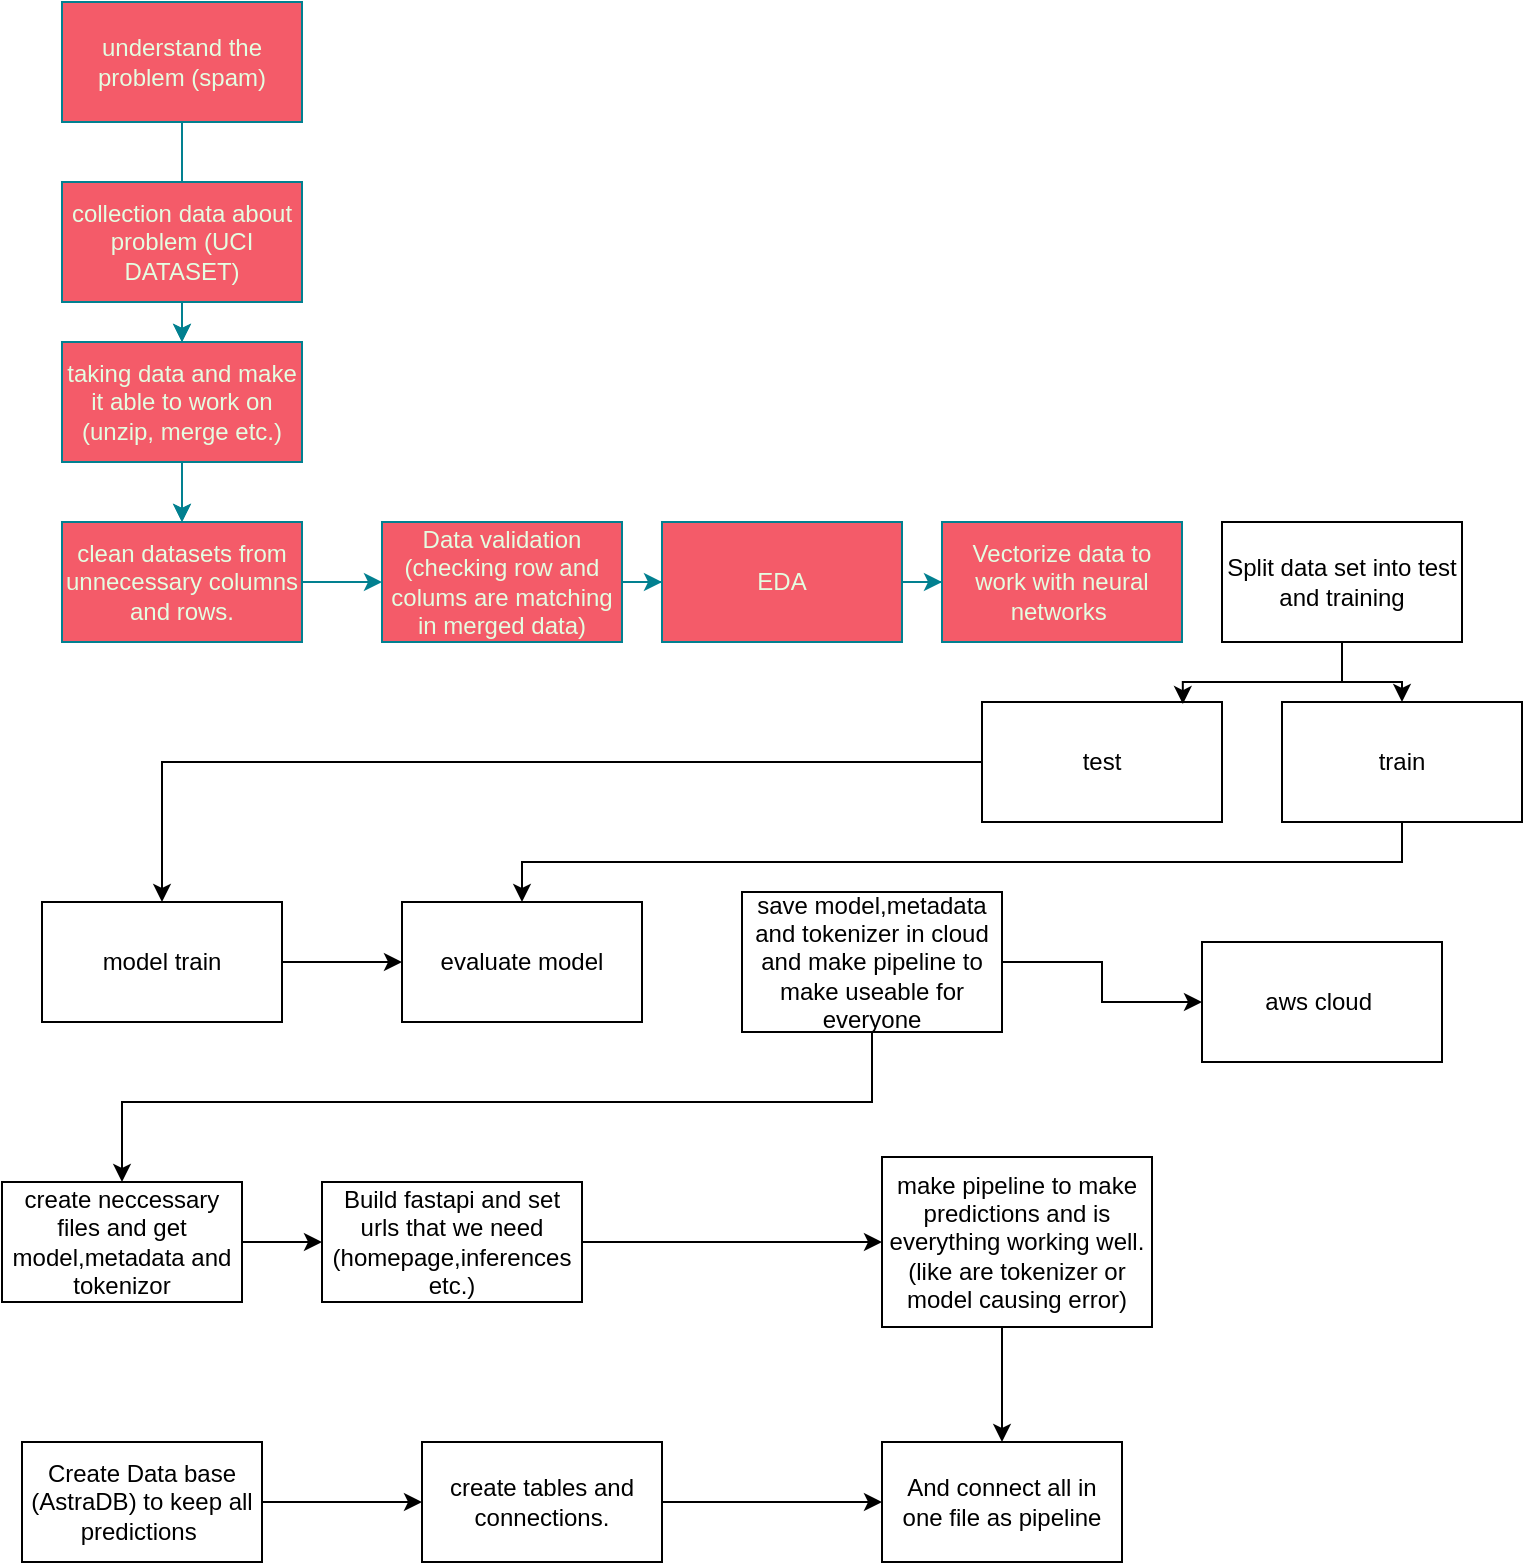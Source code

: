 <mxfile version="24.7.12" pages="2">
  <diagram id="R2lEEEUBdFMjLlhIrx00" name="Page-1">
    <mxGraphModel dx="2150" dy="942" grid="1" gridSize="10" guides="1" tooltips="1" connect="1" arrows="1" fold="1" page="1" pageScale="1" pageWidth="850" pageHeight="1100" math="0" shadow="0" extFonts="Permanent Marker^https://fonts.googleapis.com/css?family=Permanent+Marker">
      <root>
        <mxCell id="0" />
        <mxCell id="1" parent="0" />
        <mxCell id="_YRfoyg79Vk_gOYzoRa0-12" value="" style="edgeStyle=orthogonalEdgeStyle;rounded=0;orthogonalLoop=1;jettySize=auto;html=1;labelBackgroundColor=none;strokeColor=#028090;fontColor=default;" parent="1" source="_YRfoyg79Vk_gOYzoRa0-1" target="_YRfoyg79Vk_gOYzoRa0-6" edge="1">
          <mxGeometry relative="1" as="geometry" />
        </mxCell>
        <mxCell id="_YRfoyg79Vk_gOYzoRa0-1" value="understand the problem (spam&lt;span style=&quot;background-color: initial;&quot;&gt;)&lt;/span&gt;" style="rounded=0;whiteSpace=wrap;html=1;fillColor=#F45B69;labelBackgroundColor=none;strokeColor=#028090;fontColor=#E4FDE1;" parent="1" vertex="1">
          <mxGeometry x="80" y="30" width="120" height="60" as="geometry" />
        </mxCell>
        <mxCell id="_YRfoyg79Vk_gOYzoRa0-10" value="" style="edgeStyle=orthogonalEdgeStyle;rounded=0;orthogonalLoop=1;jettySize=auto;html=1;labelBackgroundColor=none;strokeColor=#028090;fontColor=default;" parent="1" source="_YRfoyg79Vk_gOYzoRa0-2" target="_YRfoyg79Vk_gOYzoRa0-6" edge="1">
          <mxGeometry relative="1" as="geometry" />
        </mxCell>
        <mxCell id="_YRfoyg79Vk_gOYzoRa0-2" value="collection data about problem (UCI DATASET)" style="rounded=0;whiteSpace=wrap;html=1;labelBackgroundColor=none;fillColor=#F45B69;strokeColor=#028090;fontColor=#E4FDE1;" parent="1" vertex="1">
          <mxGeometry x="80" y="120" width="120" height="60" as="geometry" />
        </mxCell>
        <mxCell id="_YRfoyg79Vk_gOYzoRa0-29" value="" style="edgeStyle=orthogonalEdgeStyle;rounded=0;orthogonalLoop=1;jettySize=auto;html=1;labelBackgroundColor=none;strokeColor=#028090;fontColor=default;" parent="1" source="_YRfoyg79Vk_gOYzoRa0-5" target="_YRfoyg79Vk_gOYzoRa0-15" edge="1">
          <mxGeometry relative="1" as="geometry" />
        </mxCell>
        <mxCell id="_YRfoyg79Vk_gOYzoRa0-5" value="clean datasets from unnecessary columns and rows." style="rounded=0;whiteSpace=wrap;html=1;labelBackgroundColor=none;fillColor=#F45B69;strokeColor=#028090;fontColor=#E4FDE1;" parent="1" vertex="1">
          <mxGeometry x="80" y="290" width="120" height="60" as="geometry" />
        </mxCell>
        <mxCell id="_YRfoyg79Vk_gOYzoRa0-11" value="" style="edgeStyle=orthogonalEdgeStyle;rounded=0;orthogonalLoop=1;jettySize=auto;html=1;labelBackgroundColor=none;strokeColor=#028090;fontColor=default;" parent="1" source="_YRfoyg79Vk_gOYzoRa0-6" target="_YRfoyg79Vk_gOYzoRa0-5" edge="1">
          <mxGeometry relative="1" as="geometry">
            <Array as="points">
              <mxPoint x="140" y="310" />
              <mxPoint x="140" y="310" />
            </Array>
          </mxGeometry>
        </mxCell>
        <mxCell id="_YRfoyg79Vk_gOYzoRa0-13" style="edgeStyle=orthogonalEdgeStyle;rounded=0;orthogonalLoop=1;jettySize=auto;html=1;labelBackgroundColor=none;strokeColor=#028090;fontColor=default;" parent="1" source="_YRfoyg79Vk_gOYzoRa0-6" target="_YRfoyg79Vk_gOYzoRa0-5" edge="1">
          <mxGeometry relative="1" as="geometry" />
        </mxCell>
        <mxCell id="_YRfoyg79Vk_gOYzoRa0-6" value="taking data and make it able to work on (unzip, merge etc.)" style="rounded=0;whiteSpace=wrap;html=1;labelBackgroundColor=none;fillColor=#F45B69;strokeColor=#028090;fontColor=#E4FDE1;" parent="1" vertex="1">
          <mxGeometry x="80" y="200" width="120" height="60" as="geometry" />
        </mxCell>
        <mxCell id="_YRfoyg79Vk_gOYzoRa0-7" value="Vectorize data to work with neural networks&amp;nbsp;" style="rounded=0;whiteSpace=wrap;html=1;labelBackgroundColor=none;fillColor=#F45B69;strokeColor=#028090;fontColor=#E4FDE1;" parent="1" vertex="1">
          <mxGeometry x="520" y="290" width="120" height="60" as="geometry" />
        </mxCell>
        <mxCell id="_YRfoyg79Vk_gOYzoRa0-30" value="" style="edgeStyle=orthogonalEdgeStyle;rounded=0;orthogonalLoop=1;jettySize=auto;html=1;labelBackgroundColor=none;strokeColor=#028090;fontColor=default;" parent="1" source="_YRfoyg79Vk_gOYzoRa0-15" target="_YRfoyg79Vk_gOYzoRa0-22" edge="1">
          <mxGeometry relative="1" as="geometry" />
        </mxCell>
        <mxCell id="_YRfoyg79Vk_gOYzoRa0-15" value="Data validation&lt;div&gt;(checking row and colums are matching in merged data)&lt;/div&gt;" style="rounded=0;whiteSpace=wrap;html=1;labelBackgroundColor=none;fillColor=#F45B69;strokeColor=#028090;fontColor=#E4FDE1;" parent="1" vertex="1">
          <mxGeometry x="240" y="290" width="120" height="60" as="geometry" />
        </mxCell>
        <mxCell id="_YRfoyg79Vk_gOYzoRa0-31" value="" style="edgeStyle=orthogonalEdgeStyle;rounded=0;orthogonalLoop=1;jettySize=auto;html=1;labelBackgroundColor=none;strokeColor=#028090;fontColor=default;" parent="1" source="_YRfoyg79Vk_gOYzoRa0-22" target="_YRfoyg79Vk_gOYzoRa0-7" edge="1">
          <mxGeometry relative="1" as="geometry" />
        </mxCell>
        <mxCell id="_YRfoyg79Vk_gOYzoRa0-22" value="EDA" style="rounded=0;whiteSpace=wrap;html=1;labelBackgroundColor=none;fillColor=#F45B69;strokeColor=#028090;fontColor=#E4FDE1;" parent="1" vertex="1">
          <mxGeometry x="380" y="290" width="120" height="60" as="geometry" />
        </mxCell>
        <mxCell id="_YRfoyg79Vk_gOYzoRa0-40" style="edgeStyle=orthogonalEdgeStyle;rounded=0;orthogonalLoop=1;jettySize=auto;html=1;exitX=0.5;exitY=1;exitDx=0;exitDy=0;labelBackgroundColor=none;strokeColor=#028090;fontColor=default;" parent="1" edge="1">
          <mxGeometry relative="1" as="geometry">
            <mxPoint x="395" y="380" as="sourcePoint" />
            <mxPoint x="395" y="380" as="targetPoint" />
          </mxGeometry>
        </mxCell>
        <mxCell id="kbv-L3YqnKTTZ1fYqtzM-8" style="edgeStyle=orthogonalEdgeStyle;rounded=0;orthogonalLoop=1;jettySize=auto;html=1;" edge="1" parent="1" source="88kTMUxLlJesJ4MJ3Yru-3" target="kbv-L3YqnKTTZ1fYqtzM-2">
          <mxGeometry relative="1" as="geometry" />
        </mxCell>
        <mxCell id="88kTMUxLlJesJ4MJ3Yru-3" value="Split data set into test and training" style="rounded=0;whiteSpace=wrap;html=1;" parent="1" vertex="1">
          <mxGeometry x="660" y="290" width="120" height="60" as="geometry" />
        </mxCell>
        <mxCell id="kbv-L3YqnKTTZ1fYqtzM-5" style="edgeStyle=orthogonalEdgeStyle;rounded=0;orthogonalLoop=1;jettySize=auto;html=1;entryX=0.5;entryY=0;entryDx=0;entryDy=0;" edge="1" parent="1" source="kbv-L3YqnKTTZ1fYqtzM-1" target="kbv-L3YqnKTTZ1fYqtzM-3">
          <mxGeometry relative="1" as="geometry" />
        </mxCell>
        <mxCell id="kbv-L3YqnKTTZ1fYqtzM-1" value="test" style="rounded=0;whiteSpace=wrap;html=1;" vertex="1" parent="1">
          <mxGeometry x="540" y="380" width="120" height="60" as="geometry" />
        </mxCell>
        <mxCell id="kbv-L3YqnKTTZ1fYqtzM-6" style="edgeStyle=orthogonalEdgeStyle;rounded=0;orthogonalLoop=1;jettySize=auto;html=1;" edge="1" parent="1" source="kbv-L3YqnKTTZ1fYqtzM-2" target="kbv-L3YqnKTTZ1fYqtzM-4">
          <mxGeometry relative="1" as="geometry">
            <Array as="points">
              <mxPoint x="750" y="460" />
              <mxPoint x="310" y="460" />
            </Array>
          </mxGeometry>
        </mxCell>
        <mxCell id="kbv-L3YqnKTTZ1fYqtzM-2" value="train" style="rounded=0;whiteSpace=wrap;html=1;" vertex="1" parent="1">
          <mxGeometry x="690" y="380" width="120" height="60" as="geometry" />
        </mxCell>
        <mxCell id="kbv-L3YqnKTTZ1fYqtzM-9" value="" style="edgeStyle=orthogonalEdgeStyle;rounded=0;orthogonalLoop=1;jettySize=auto;html=1;" edge="1" parent="1" source="kbv-L3YqnKTTZ1fYqtzM-3" target="kbv-L3YqnKTTZ1fYqtzM-4">
          <mxGeometry relative="1" as="geometry" />
        </mxCell>
        <mxCell id="kbv-L3YqnKTTZ1fYqtzM-3" value="model train" style="rounded=0;whiteSpace=wrap;html=1;" vertex="1" parent="1">
          <mxGeometry x="70" y="480" width="120" height="60" as="geometry" />
        </mxCell>
        <mxCell id="kbv-L3YqnKTTZ1fYqtzM-4" value="evaluate model" style="rounded=0;whiteSpace=wrap;html=1;" vertex="1" parent="1">
          <mxGeometry x="250" y="480" width="120" height="60" as="geometry" />
        </mxCell>
        <mxCell id="kbv-L3YqnKTTZ1fYqtzM-7" style="edgeStyle=orthogonalEdgeStyle;rounded=0;orthogonalLoop=1;jettySize=auto;html=1;entryX=0.837;entryY=0.017;entryDx=0;entryDy=0;entryPerimeter=0;" edge="1" parent="1" source="88kTMUxLlJesJ4MJ3Yru-3" target="kbv-L3YqnKTTZ1fYqtzM-1">
          <mxGeometry relative="1" as="geometry" />
        </mxCell>
        <mxCell id="kbv-L3YqnKTTZ1fYqtzM-15" style="edgeStyle=orthogonalEdgeStyle;rounded=0;orthogonalLoop=1;jettySize=auto;html=1;" edge="1" parent="1" source="kbv-L3YqnKTTZ1fYqtzM-10" target="kbv-L3YqnKTTZ1fYqtzM-13">
          <mxGeometry relative="1" as="geometry">
            <Array as="points">
              <mxPoint x="485" y="580" />
              <mxPoint x="110" y="580" />
            </Array>
          </mxGeometry>
        </mxCell>
        <mxCell id="kbv-L3YqnKTTZ1fYqtzM-33" value="" style="edgeStyle=orthogonalEdgeStyle;rounded=0;orthogonalLoop=1;jettySize=auto;html=1;" edge="1" parent="1" source="kbv-L3YqnKTTZ1fYqtzM-10" target="kbv-L3YqnKTTZ1fYqtzM-32">
          <mxGeometry relative="1" as="geometry" />
        </mxCell>
        <mxCell id="kbv-L3YqnKTTZ1fYqtzM-10" value="save model,metadata and tokenizer in cloud&lt;div&gt;and make pipeline to make useable for everyone&lt;/div&gt;" style="rounded=0;whiteSpace=wrap;html=1;" vertex="1" parent="1">
          <mxGeometry x="420" y="475" width="130" height="70" as="geometry" />
        </mxCell>
        <mxCell id="kbv-L3YqnKTTZ1fYqtzM-23" value="" style="edgeStyle=orthogonalEdgeStyle;rounded=0;orthogonalLoop=1;jettySize=auto;html=1;" edge="1" parent="1" source="kbv-L3YqnKTTZ1fYqtzM-12" target="kbv-L3YqnKTTZ1fYqtzM-16">
          <mxGeometry relative="1" as="geometry" />
        </mxCell>
        <mxCell id="kbv-L3YqnKTTZ1fYqtzM-12" value="Build fastapi and set urls that we need (homepage,inferences etc.)" style="rounded=0;whiteSpace=wrap;html=1;" vertex="1" parent="1">
          <mxGeometry x="210" y="620" width="130" height="60" as="geometry" />
        </mxCell>
        <mxCell id="kbv-L3YqnKTTZ1fYqtzM-22" value="" style="edgeStyle=orthogonalEdgeStyle;rounded=0;orthogonalLoop=1;jettySize=auto;html=1;" edge="1" parent="1" source="kbv-L3YqnKTTZ1fYqtzM-13" target="kbv-L3YqnKTTZ1fYqtzM-12">
          <mxGeometry relative="1" as="geometry" />
        </mxCell>
        <mxCell id="kbv-L3YqnKTTZ1fYqtzM-13" value="create neccessary files and get model,metadata and tokenizor" style="whiteSpace=wrap;html=1;rounded=0;" vertex="1" parent="1">
          <mxGeometry x="50" y="620" width="120" height="60" as="geometry" />
        </mxCell>
        <mxCell id="kbv-L3YqnKTTZ1fYqtzM-30" value="" style="edgeStyle=orthogonalEdgeStyle;rounded=0;orthogonalLoop=1;jettySize=auto;html=1;" edge="1" parent="1" source="kbv-L3YqnKTTZ1fYqtzM-16" target="kbv-L3YqnKTTZ1fYqtzM-29">
          <mxGeometry relative="1" as="geometry">
            <Array as="points">
              <mxPoint x="550" y="710" />
              <mxPoint x="550" y="710" />
            </Array>
          </mxGeometry>
        </mxCell>
        <mxCell id="kbv-L3YqnKTTZ1fYqtzM-16" value="make pipeline to make predictions and is everything working well. (like are tokenizer or model causing error)" style="whiteSpace=wrap;html=1;rounded=0;" vertex="1" parent="1">
          <mxGeometry x="490" y="607.5" width="135" height="85" as="geometry" />
        </mxCell>
        <mxCell id="kbv-L3YqnKTTZ1fYqtzM-21" value="" style="edgeStyle=orthogonalEdgeStyle;rounded=0;orthogonalLoop=1;jettySize=auto;html=1;" edge="1" parent="1" source="kbv-L3YqnKTTZ1fYqtzM-19" target="kbv-L3YqnKTTZ1fYqtzM-20">
          <mxGeometry relative="1" as="geometry" />
        </mxCell>
        <mxCell id="kbv-L3YqnKTTZ1fYqtzM-19" value="Create Data base (AstraDB) to keep all predictions&amp;nbsp;" style="rounded=0;whiteSpace=wrap;html=1;" vertex="1" parent="1">
          <mxGeometry x="60" y="750" width="120" height="60" as="geometry" />
        </mxCell>
        <mxCell id="kbv-L3YqnKTTZ1fYqtzM-31" value="" style="edgeStyle=orthogonalEdgeStyle;rounded=0;orthogonalLoop=1;jettySize=auto;html=1;" edge="1" parent="1" source="kbv-L3YqnKTTZ1fYqtzM-20" target="kbv-L3YqnKTTZ1fYqtzM-29">
          <mxGeometry relative="1" as="geometry" />
        </mxCell>
        <mxCell id="kbv-L3YqnKTTZ1fYqtzM-20" value="create tables and connections." style="rounded=0;whiteSpace=wrap;html=1;" vertex="1" parent="1">
          <mxGeometry x="260" y="750" width="120" height="60" as="geometry" />
        </mxCell>
        <mxCell id="kbv-L3YqnKTTZ1fYqtzM-29" value="And connect all in one file as pipeline" style="rounded=0;whiteSpace=wrap;html=1;" vertex="1" parent="1">
          <mxGeometry x="490" y="750" width="120" height="60" as="geometry" />
        </mxCell>
        <mxCell id="kbv-L3YqnKTTZ1fYqtzM-32" value="aws cloud&amp;nbsp;" style="whiteSpace=wrap;html=1;rounded=0;" vertex="1" parent="1">
          <mxGeometry x="650" y="500" width="120" height="60" as="geometry" />
        </mxCell>
      </root>
    </mxGraphModel>
  </diagram>
  <diagram id="wpeeROQgii8oJZFAa40T" name="Sayfa -2">
    <mxGraphModel dx="1558" dy="665" grid="1" gridSize="10" guides="1" tooltips="1" connect="1" arrows="1" fold="1" page="1" pageScale="1" pageWidth="827" pageHeight="1169" math="0" shadow="0">
      <root>
        <mxCell id="0" />
        <mxCell id="1" parent="0" />
        <mxCell id="5jKCtnsU2JvId3sfAKrQ-2" value="" style="edgeStyle=orthogonalEdgeStyle;rounded=0;orthogonalLoop=1;jettySize=auto;html=1;labelBackgroundColor=none;strokeColor=#028090;fontColor=default;" edge="1" parent="1" source="5jKCtnsU2JvId3sfAKrQ-3" target="5jKCtnsU2JvId3sfAKrQ-8">
          <mxGeometry relative="1" as="geometry" />
        </mxCell>
        <mxCell id="5jKCtnsU2JvId3sfAKrQ-3" value="collection data about problem (UCI DATASET)" style="rounded=0;whiteSpace=wrap;html=1;labelBackgroundColor=none;fillColor=#F45B69;strokeColor=#028090;fontColor=#E4FDE1;" vertex="1" parent="1">
          <mxGeometry x="20" y="30" width="120" height="60" as="geometry" />
        </mxCell>
        <mxCell id="5jKCtnsU2JvId3sfAKrQ-4" value="" style="edgeStyle=orthogonalEdgeStyle;rounded=0;orthogonalLoop=1;jettySize=auto;html=1;labelBackgroundColor=none;strokeColor=#028090;fontColor=default;" edge="1" parent="1" source="5jKCtnsU2JvId3sfAKrQ-5" target="5jKCtnsU2JvId3sfAKrQ-11">
          <mxGeometry relative="1" as="geometry" />
        </mxCell>
        <mxCell id="5jKCtnsU2JvId3sfAKrQ-5" value="clean datasets from unnecessary columns and rows." style="rounded=0;whiteSpace=wrap;html=1;labelBackgroundColor=none;fillColor=#F45B69;strokeColor=#028090;fontColor=#E4FDE1;" vertex="1" parent="1">
          <mxGeometry x="20" y="200" width="120" height="60" as="geometry" />
        </mxCell>
        <mxCell id="5jKCtnsU2JvId3sfAKrQ-6" value="" style="edgeStyle=orthogonalEdgeStyle;rounded=0;orthogonalLoop=1;jettySize=auto;html=1;labelBackgroundColor=none;strokeColor=#028090;fontColor=default;" edge="1" parent="1" source="5jKCtnsU2JvId3sfAKrQ-8" target="5jKCtnsU2JvId3sfAKrQ-5">
          <mxGeometry relative="1" as="geometry">
            <Array as="points">
              <mxPoint x="80" y="220" />
              <mxPoint x="80" y="220" />
            </Array>
          </mxGeometry>
        </mxCell>
        <mxCell id="5jKCtnsU2JvId3sfAKrQ-7" style="edgeStyle=orthogonalEdgeStyle;rounded=0;orthogonalLoop=1;jettySize=auto;html=1;labelBackgroundColor=none;strokeColor=#028090;fontColor=default;" edge="1" parent="1" source="5jKCtnsU2JvId3sfAKrQ-8" target="5jKCtnsU2JvId3sfAKrQ-5">
          <mxGeometry relative="1" as="geometry" />
        </mxCell>
        <mxCell id="5jKCtnsU2JvId3sfAKrQ-8" value="taking data and make it able to work on (unzip, merge etc.)" style="rounded=0;whiteSpace=wrap;html=1;labelBackgroundColor=none;fillColor=#F45B69;strokeColor=#028090;fontColor=#E4FDE1;" vertex="1" parent="1">
          <mxGeometry x="20" y="110" width="120" height="60" as="geometry" />
        </mxCell>
        <mxCell id="5jKCtnsU2JvId3sfAKrQ-44" value="" style="edgeStyle=orthogonalEdgeStyle;rounded=0;orthogonalLoop=1;jettySize=auto;html=1;" edge="1" parent="1" source="5jKCtnsU2JvId3sfAKrQ-9" target="5jKCtnsU2JvId3sfAKrQ-14">
          <mxGeometry relative="1" as="geometry" />
        </mxCell>
        <mxCell id="5jKCtnsU2JvId3sfAKrQ-9" value="Vectorize data to work with neural networks (text_to_sequences)" style="rounded=0;whiteSpace=wrap;html=1;labelBackgroundColor=none;fillColor=#F45B69;strokeColor=#028090;fontColor=#E4FDE1;" vertex="1" parent="1">
          <mxGeometry x="460" y="200" width="120" height="60" as="geometry" />
        </mxCell>
        <mxCell id="5jKCtnsU2JvId3sfAKrQ-10" value="" style="edgeStyle=orthogonalEdgeStyle;rounded=0;orthogonalLoop=1;jettySize=auto;html=1;labelBackgroundColor=none;strokeColor=#028090;fontColor=default;" edge="1" parent="1" source="5jKCtnsU2JvId3sfAKrQ-11" target="5jKCtnsU2JvId3sfAKrQ-13">
          <mxGeometry relative="1" as="geometry" />
        </mxCell>
        <mxCell id="5jKCtnsU2JvId3sfAKrQ-11" value="Data validation&lt;div&gt;(checking row and colums are matching in merged data)&lt;/div&gt;" style="rounded=0;whiteSpace=wrap;html=1;labelBackgroundColor=none;fillColor=#F45B69;strokeColor=#028090;fontColor=#E4FDE1;" vertex="1" parent="1">
          <mxGeometry x="180" y="200" width="120" height="60" as="geometry" />
        </mxCell>
        <mxCell id="5jKCtnsU2JvId3sfAKrQ-12" value="" style="edgeStyle=orthogonalEdgeStyle;rounded=0;orthogonalLoop=1;jettySize=auto;html=1;labelBackgroundColor=none;strokeColor=#028090;fontColor=default;" edge="1" parent="1" source="5jKCtnsU2JvId3sfAKrQ-13" target="5jKCtnsU2JvId3sfAKrQ-9">
          <mxGeometry relative="1" as="geometry" />
        </mxCell>
        <mxCell id="5jKCtnsU2JvId3sfAKrQ-13" value="EDA" style="rounded=0;whiteSpace=wrap;html=1;labelBackgroundColor=none;fillColor=#F45B69;strokeColor=#028090;fontColor=#E4FDE1;" vertex="1" parent="1">
          <mxGeometry x="320" y="200" width="120" height="60" as="geometry" />
        </mxCell>
        <mxCell id="5jKCtnsU2JvId3sfAKrQ-46" value="" style="edgeStyle=orthogonalEdgeStyle;rounded=0;orthogonalLoop=1;jettySize=auto;html=1;" edge="1" parent="1" source="5jKCtnsU2JvId3sfAKrQ-14" target="5jKCtnsU2JvId3sfAKrQ-43">
          <mxGeometry relative="1" as="geometry">
            <Array as="points">
              <mxPoint x="510" y="390" />
              <mxPoint x="443" y="390" />
            </Array>
          </mxGeometry>
        </mxCell>
        <mxCell id="5jKCtnsU2JvId3sfAKrQ-51" style="edgeStyle=orthogonalEdgeStyle;rounded=0;orthogonalLoop=1;jettySize=auto;html=1;entryX=0;entryY=0.5;entryDx=0;entryDy=0;" edge="1" parent="1">
          <mxGeometry relative="1" as="geometry">
            <mxPoint x="530" y="355" as="sourcePoint" />
            <mxPoint x="580" y="400" as="targetPoint" />
            <Array as="points">
              <mxPoint x="530" y="390" />
            </Array>
          </mxGeometry>
        </mxCell>
        <mxCell id="5jKCtnsU2JvId3sfAKrQ-14" value="Split data set into test and training" style="rounded=0;whiteSpace=wrap;html=1;" vertex="1" parent="1">
          <mxGeometry x="460" y="310" width="120" height="60" as="geometry" />
        </mxCell>
        <mxCell id="5jKCtnsU2JvId3sfAKrQ-43" value="train" style="rounded=0;whiteSpace=wrap;html=1;" vertex="1" parent="1">
          <mxGeometry x="414" y="400" width="86" height="50" as="geometry" />
        </mxCell>
        <mxCell id="5jKCtnsU2JvId3sfAKrQ-60" style="edgeStyle=orthogonalEdgeStyle;rounded=0;orthogonalLoop=1;jettySize=auto;html=1;entryX=1;entryY=0.75;entryDx=0;entryDy=0;exitX=0.5;exitY=1;exitDx=0;exitDy=0;" edge="1" parent="1" source="5jKCtnsU2JvId3sfAKrQ-45">
          <mxGeometry relative="1" as="geometry">
            <mxPoint x="535.059" y="450" as="sourcePoint" />
            <mxPoint x="300" y="555" as="targetPoint" />
            <Array as="points">
              <mxPoint x="600" y="450" />
              <mxPoint x="600" y="480" />
              <mxPoint x="300" y="480" />
            </Array>
          </mxGeometry>
        </mxCell>
        <mxCell id="5jKCtnsU2JvId3sfAKrQ-45" value="test" style="rounded=0;whiteSpace=wrap;html=1;" vertex="1" parent="1">
          <mxGeometry x="550" y="400" width="90" height="50" as="geometry" />
        </mxCell>
        <mxCell id="5jKCtnsU2JvId3sfAKrQ-58" value="" style="edgeStyle=orthogonalEdgeStyle;rounded=0;orthogonalLoop=1;jettySize=auto;html=1;" edge="1" parent="1" source="5jKCtnsU2JvId3sfAKrQ-52" target="5jKCtnsU2JvId3sfAKrQ-57">
          <mxGeometry relative="1" as="geometry" />
        </mxCell>
        <mxCell id="5jKCtnsU2JvId3sfAKrQ-52" value="Model training" style="rounded=0;whiteSpace=wrap;html=1;" vertex="1" parent="1">
          <mxGeometry x="40" y="510" width="120" height="60" as="geometry" />
        </mxCell>
        <mxCell id="5jKCtnsU2JvId3sfAKrQ-53" style="edgeStyle=orthogonalEdgeStyle;rounded=0;orthogonalLoop=1;jettySize=auto;html=1;entryX=0.607;entryY=0.066;entryDx=0;entryDy=0;entryPerimeter=0;" edge="1" parent="1" source="5jKCtnsU2JvId3sfAKrQ-43" target="5jKCtnsU2JvId3sfAKrQ-52">
          <mxGeometry relative="1" as="geometry" />
        </mxCell>
        <mxCell id="5jKCtnsU2JvId3sfAKrQ-61" value="" style="edgeStyle=orthogonalEdgeStyle;rounded=0;orthogonalLoop=1;jettySize=auto;html=1;" edge="1" parent="1" source="5jKCtnsU2JvId3sfAKrQ-57" target="5jKCtnsU2JvId3sfAKrQ-59">
          <mxGeometry relative="1" as="geometry" />
        </mxCell>
        <mxCell id="5jKCtnsU2JvId3sfAKrQ-57" value="Evaluate model with accuracy" style="rounded=0;whiteSpace=wrap;html=1;" vertex="1" parent="1">
          <mxGeometry x="240" y="510" width="120" height="60" as="geometry" />
        </mxCell>
        <mxCell id="5jKCtnsU2JvId3sfAKrQ-65" value="" style="edgeStyle=orthogonalEdgeStyle;rounded=0;orthogonalLoop=1;jettySize=auto;html=1;" edge="1" parent="1" source="5jKCtnsU2JvId3sfAKrQ-59" target="5jKCtnsU2JvId3sfAKrQ-64">
          <mxGeometry relative="1" as="geometry" />
        </mxCell>
        <mxCell id="5jKCtnsU2JvId3sfAKrQ-59" value="save model and test-train dataset in cloud" style="rounded=0;whiteSpace=wrap;html=1;" vertex="1" parent="1">
          <mxGeometry x="440" y="510" width="120" height="60" as="geometry" />
        </mxCell>
        <mxCell id="5jKCtnsU2JvId3sfAKrQ-66" value="" style="edgeStyle=orthogonalEdgeStyle;rounded=0;orthogonalLoop=1;jettySize=auto;html=1;" edge="1" parent="1" source="5jKCtnsU2JvId3sfAKrQ-62" target="5jKCtnsU2JvId3sfAKrQ-63">
          <mxGeometry relative="1" as="geometry" />
        </mxCell>
        <mxCell id="5jKCtnsU2JvId3sfAKrQ-62" value="Build Fastapi&amp;nbsp;" style="rounded=0;whiteSpace=wrap;html=1;" vertex="1" parent="1">
          <mxGeometry x="40" y="650" width="120" height="60" as="geometry" />
        </mxCell>
        <mxCell id="5jKCtnsU2JvId3sfAKrQ-69" value="" style="edgeStyle=orthogonalEdgeStyle;rounded=0;orthogonalLoop=1;jettySize=auto;html=1;" edge="1" parent="1" source="5jKCtnsU2JvId3sfAKrQ-63" target="5jKCtnsU2JvId3sfAKrQ-68">
          <mxGeometry relative="1" as="geometry" />
        </mxCell>
        <mxCell id="5jKCtnsU2JvId3sfAKrQ-63" value="Load model,tokenizor and metadata&amp;nbsp;" style="rounded=0;whiteSpace=wrap;html=1;" vertex="1" parent="1">
          <mxGeometry x="200" y="650" width="120" height="60" as="geometry" />
        </mxCell>
        <mxCell id="5jKCtnsU2JvId3sfAKrQ-67" style="edgeStyle=orthogonalEdgeStyle;rounded=0;orthogonalLoop=1;jettySize=auto;html=1;" edge="1" parent="1" source="5jKCtnsU2JvId3sfAKrQ-64" target="5jKCtnsU2JvId3sfAKrQ-63">
          <mxGeometry relative="1" as="geometry">
            <Array as="points">
              <mxPoint x="660" y="600" />
              <mxPoint x="260" y="600" />
            </Array>
          </mxGeometry>
        </mxCell>
        <mxCell id="5jKCtnsU2JvId3sfAKrQ-64" value="Create download pipeline to get tokenizer, model and metadata" style="rounded=0;whiteSpace=wrap;html=1;" vertex="1" parent="1">
          <mxGeometry x="600" y="510" width="120" height="60" as="geometry" />
        </mxCell>
        <mxCell id="5jKCtnsU2JvId3sfAKrQ-75" value="" style="edgeStyle=orthogonalEdgeStyle;rounded=0;orthogonalLoop=1;jettySize=auto;html=1;" edge="1" parent="1" source="5jKCtnsU2JvId3sfAKrQ-68" target="5jKCtnsU2JvId3sfAKrQ-70">
          <mxGeometry relative="1" as="geometry" />
        </mxCell>
        <mxCell id="5jKCtnsU2JvId3sfAKrQ-68" value="Make predictions with fastapi and keras" style="whiteSpace=wrap;html=1;rounded=0;" vertex="1" parent="1">
          <mxGeometry x="400" y="650" width="120" height="60" as="geometry" />
        </mxCell>
        <mxCell id="5jKCtnsU2JvId3sfAKrQ-70" value="To save predicitons create DB (AstraDB)" style="whiteSpace=wrap;html=1;rounded=0;" vertex="1" parent="1">
          <mxGeometry x="570" y="650" width="120" height="60" as="geometry" />
        </mxCell>
        <mxCell id="5jKCtnsU2JvId3sfAKrQ-73" value="set tables,connection and authorization" style="rounded=0;whiteSpace=wrap;html=1;" vertex="1" parent="1">
          <mxGeometry x="40" y="800" width="120" height="60" as="geometry" />
        </mxCell>
        <mxCell id="5jKCtnsU2JvId3sfAKrQ-76" style="edgeStyle=orthogonalEdgeStyle;rounded=0;orthogonalLoop=1;jettySize=auto;html=1;entryX=0.624;entryY=0.046;entryDx=0;entryDy=0;entryPerimeter=0;" edge="1" parent="1" source="5jKCtnsU2JvId3sfAKrQ-70" target="5jKCtnsU2JvId3sfAKrQ-73">
          <mxGeometry relative="1" as="geometry">
            <Array as="points">
              <mxPoint x="630" y="740" />
              <mxPoint x="100" y="740" />
              <mxPoint x="100" y="810" />
              <mxPoint x="115" y="810" />
            </Array>
          </mxGeometry>
        </mxCell>
      </root>
    </mxGraphModel>
  </diagram>
</mxfile>

